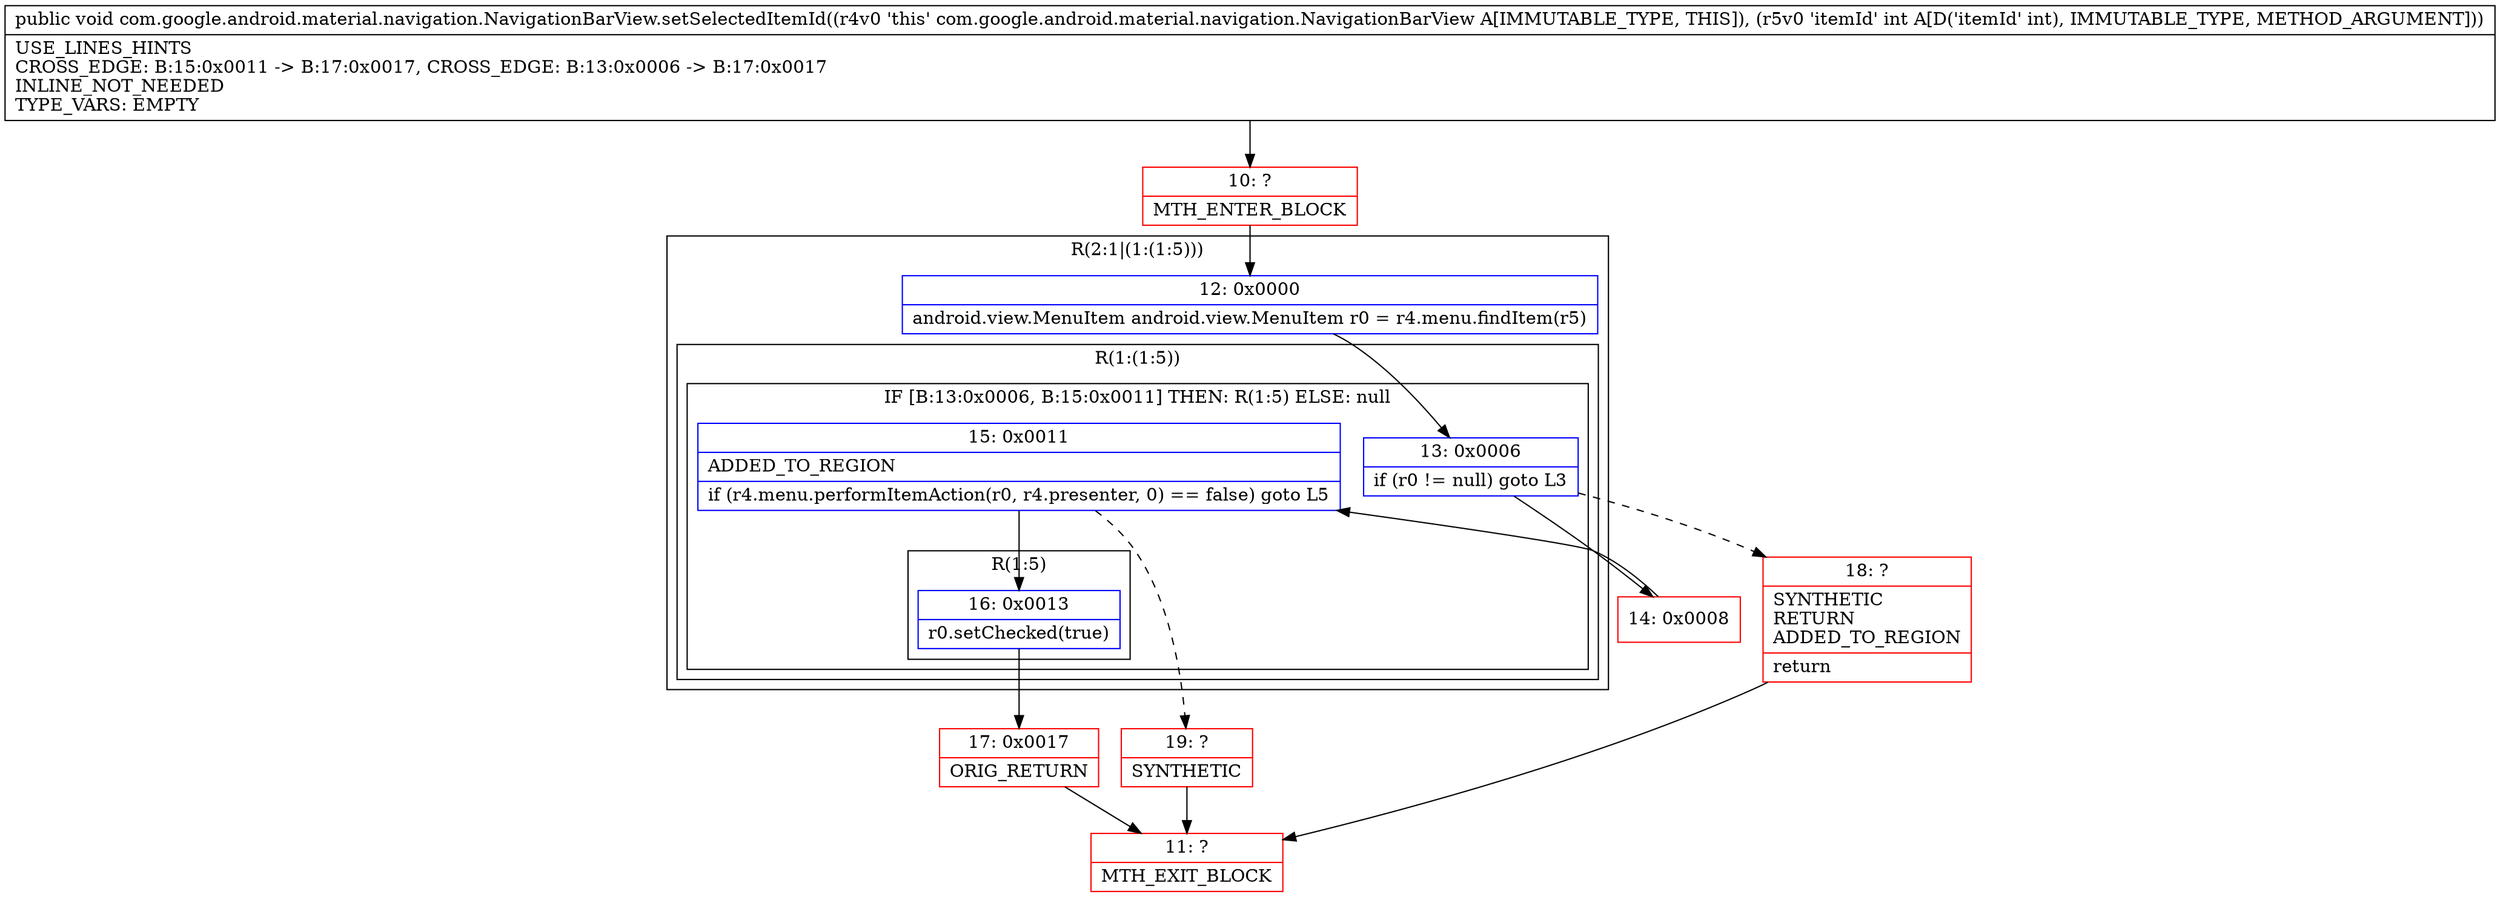 digraph "CFG forcom.google.android.material.navigation.NavigationBarView.setSelectedItemId(I)V" {
subgraph cluster_Region_829649693 {
label = "R(2:1|(1:(1:5)))";
node [shape=record,color=blue];
Node_12 [shape=record,label="{12\:\ 0x0000|android.view.MenuItem android.view.MenuItem r0 = r4.menu.findItem(r5)\l}"];
subgraph cluster_Region_1872829993 {
label = "R(1:(1:5))";
node [shape=record,color=blue];
subgraph cluster_IfRegion_207582510 {
label = "IF [B:13:0x0006, B:15:0x0011] THEN: R(1:5) ELSE: null";
node [shape=record,color=blue];
Node_13 [shape=record,label="{13\:\ 0x0006|if (r0 != null) goto L3\l}"];
Node_15 [shape=record,label="{15\:\ 0x0011|ADDED_TO_REGION\l|if (r4.menu.performItemAction(r0, r4.presenter, 0) == false) goto L5\l}"];
subgraph cluster_Region_1323337965 {
label = "R(1:5)";
node [shape=record,color=blue];
Node_16 [shape=record,label="{16\:\ 0x0013|r0.setChecked(true)\l}"];
}
}
}
}
Node_10 [shape=record,color=red,label="{10\:\ ?|MTH_ENTER_BLOCK\l}"];
Node_14 [shape=record,color=red,label="{14\:\ 0x0008}"];
Node_17 [shape=record,color=red,label="{17\:\ 0x0017|ORIG_RETURN\l}"];
Node_11 [shape=record,color=red,label="{11\:\ ?|MTH_EXIT_BLOCK\l}"];
Node_19 [shape=record,color=red,label="{19\:\ ?|SYNTHETIC\l}"];
Node_18 [shape=record,color=red,label="{18\:\ ?|SYNTHETIC\lRETURN\lADDED_TO_REGION\l|return\l}"];
MethodNode[shape=record,label="{public void com.google.android.material.navigation.NavigationBarView.setSelectedItemId((r4v0 'this' com.google.android.material.navigation.NavigationBarView A[IMMUTABLE_TYPE, THIS]), (r5v0 'itemId' int A[D('itemId' int), IMMUTABLE_TYPE, METHOD_ARGUMENT]))  | USE_LINES_HINTS\lCROSS_EDGE: B:15:0x0011 \-\> B:17:0x0017, CROSS_EDGE: B:13:0x0006 \-\> B:17:0x0017\lINLINE_NOT_NEEDED\lTYPE_VARS: EMPTY\l}"];
MethodNode -> Node_10;Node_12 -> Node_13;
Node_13 -> Node_14;
Node_13 -> Node_18[style=dashed];
Node_15 -> Node_16;
Node_15 -> Node_19[style=dashed];
Node_16 -> Node_17;
Node_10 -> Node_12;
Node_14 -> Node_15;
Node_17 -> Node_11;
Node_19 -> Node_11;
Node_18 -> Node_11;
}

